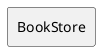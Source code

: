 @startuml
skinparam rectangle {
  BackgroundColor<<API>> LightBlue
  BorderColor<<API>> Blue
}
rectangle "BookStore" {
}
@enduml